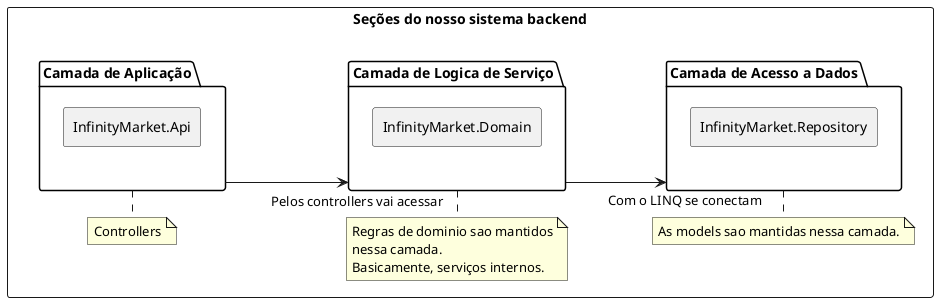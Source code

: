 ﻿@startuml ArquiteturaDeNNiveis
allow_mixing
left to right direction

actor User

package "Camada de Apresentação" <<Rectangle>> {
    rectangle "Frontend\n(Website React)" as Website
}
package "Camada de Aplicação" <<Rectangle>> {
    rectangle "API Gateway\nou Controlador HTTP" as APIGateway
    rectangle "Camada de Logica\nde Serviço" as AppService
    rectangle "Serviços Externos\n(Auth, Pagamentos, etc.)" as ExternalServices
}
    <> separator
package "Camada de Acesso a Dados" <<Rectangle>> {
    rectangle "ORM" as Repository
    package "Banco de Dados" <<Database>> {
        database "DB Principal" as DB
        database "Cache (Redis/Memcached)" as Cache
        database "Fila de Mensagens\n(RabbitMQ/Kafka)" as Queue
    }
}


' Fluxo principal da aplicação
User "acessa" ---> Website
Website -->  APIGateway : "envia requisição"
APIGateway -left-> "encaminha para lógica de negócio" AppService
AppService -left--> "chama API externa" ExternalServices
ExternalServices --> "enttrega resposta" AppService


AppService .. separator

separator "envia pedidos de mensagem" -----> Repository
separator "acessa dados" -----> Repository
separator "pedidos de ação no banco" -----> Repository

Repository -right-> DB : consulta/grava
' Fluxos auxiliares
Repository -down-> Cache : consulta cache
Repository -down-> Queue : envia mensagem

@enduml

@startuml Secoes
allow_mixing
left to right direction

package "Seções do nosso sistema backend" <<Rectangle>> {
    package "Camada de Aplicação" as APP{
        rectangle "InfinityMarket.Api" as API
    }
    note bottom of APP
        Controllers
    end note
    package "Camada de Logica de Serviço" as LOGIC {
        rectangle "InfinityMarket.Domain" as Domain
    }
    note bottom of LOGIC
        Regras de dominio sao mantidos
        nessa camada.
        Basicamente, serviços internos.
    end note

    package "Camada de Acesso a Dados" as DATAACCESS{
        rectangle "InfinityMarket.Repository" as Repo
    }
    note bottom of DATAACCESS
        As models sao mantidas nessa camada.
    end note
}
APP --->"\nPelos controllers vai acessar" LOGIC
LOGIC -->"\nCom o LINQ se conectam" DATAACCESS

@enduml